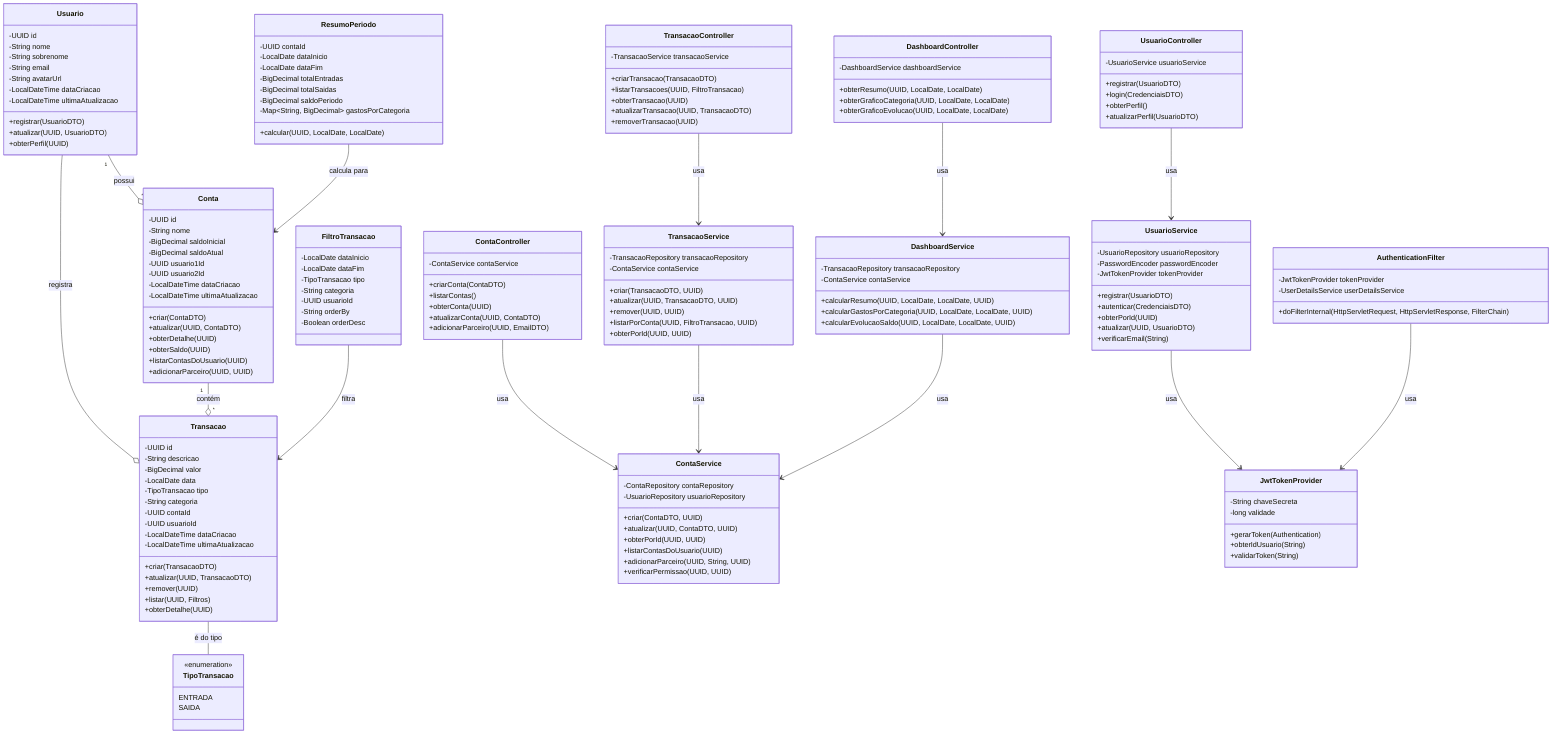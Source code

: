 classDiagram
    class Usuario {
        -UUID id
        -String nome
        -String sobrenome
        -String email
        -String avatarUrl
        -LocalDateTime dataCriacao
        -LocalDateTime ultimaAtualizacao
        +registrar(UsuarioDTO)
        +atualizar(UUID, UsuarioDTO)
        +obterPerfil(UUID)
    }

    class Conta {
        -UUID id
        -String nome
        -BigDecimal saldoInicial
        -BigDecimal saldoAtual
        -UUID usuario1Id
        -UUID usuario2Id
        -LocalDateTime dataCriacao
        -LocalDateTime ultimaAtualizacao
        +criar(ContaDTO)
        +atualizar(UUID, ContaDTO)
        +obterDetalhe(UUID)
        +obterSaldo(UUID)
        +listarContasDoUsuario(UUID)
        +adicionarParceiro(UUID, UUID)
    }

    class Transacao {
        -UUID id
        -String descricao
        -BigDecimal valor
        -LocalDate data
        -TipoTransacao tipo
        -String categoria
        -UUID contaId
        -UUID usuarioId
        -LocalDateTime dataCriacao
        -LocalDateTime ultimaAtualizacao
        +criar(TransacaoDTO)
        +atualizar(UUID, TransacaoDTO)
        +remover(UUID)
        +listar(UUID, Filtros)
        +obterDetalhe(UUID)
    }

    class TipoTransacao {
        <<enumeration>>
        ENTRADA
        SAIDA
    }

    class ResumoPeriodo {
        -UUID contaId
        -LocalDate dataInicio
        -LocalDate dataFim
        -BigDecimal totalEntradas
        -BigDecimal totalSaidas
        -BigDecimal saldoPeriodo
        -Map~String, BigDecimal~ gastosPorCategoria
        +calcular(UUID, LocalDate, LocalDate)
    }

    class FiltroTransacao {
        -LocalDate dataInicio
        -LocalDate dataFim
        -TipoTransacao tipo
        -String categoria
        -UUID usuarioId
        -String orderBy
        -Boolean orderDesc
    }

    class UsuarioController {
        -UsuarioService usuarioService
        +registrar(UsuarioDTO)
        +login(CredenciaisDTO)
        +obterPerfil()
        +atualizarPerfil(UsuarioDTO)
    }

    class ContaController {
        -ContaService contaService
        +criarConta(ContaDTO)
        +listarContas()
        +obterConta(UUID)
        +atualizarConta(UUID, ContaDTO)
        +adicionarParceiro(UUID, EmailDTO)
    }

    class TransacaoController {
        -TransacaoService transacaoService
        +criarTransacao(TransacaoDTO)
        +listarTransacoes(UUID, FiltroTransacao)
        +obterTransacao(UUID)
        +atualizarTransacao(UUID, TransacaoDTO)
        +removerTransacao(UUID)
    }

    class DashboardController {
        -DashboardService dashboardService
        +obterResumo(UUID, LocalDate, LocalDate)
        +obterGraficoCategoria(UUID, LocalDate, LocalDate)
        +obterGraficoEvolucao(UUID, LocalDate, LocalDate)
    }

    class UsuarioService {
        -UsuarioRepository usuarioRepository
        -PasswordEncoder passwordEncoder
        -JwtTokenProvider tokenProvider
        +registrar(UsuarioDTO)
        +autenticar(CredenciaisDTO)
        +obterPorId(UUID)
        +atualizar(UUID, UsuarioDTO)
        +verificarEmail(String)
    }

    class ContaService {
        -ContaRepository contaRepository
        -UsuarioRepository usuarioRepository
        +criar(ContaDTO, UUID)
        +atualizar(UUID, ContaDTO, UUID)
        +obterPorId(UUID, UUID)
        +listarContasDoUsuario(UUID)
        +adicionarParceiro(UUID, String, UUID)
        +verificarPermissao(UUID, UUID)
    }

    class TransacaoService {
        -TransacaoRepository transacaoRepository
        -ContaService contaService
        +criar(TransacaoDTO, UUID)
        +atualizar(UUID, TransacaoDTO, UUID)
        +remover(UUID, UUID)
        +listarPorConta(UUID, FiltroTransacao, UUID)
        +obterPorId(UUID, UUID)
    }

    class DashboardService {
        -TransacaoRepository transacaoRepository
        -ContaService contaService
        +calcularResumo(UUID, LocalDate, LocalDate, UUID)
        +calcularGastosPorCategoria(UUID, LocalDate, LocalDate, UUID)
        +calcularEvolucaoSaldo(UUID, LocalDate, LocalDate, UUID)
    }

    class JwtTokenProvider {
        -String chaveSecreta
        -long validade
        +gerarToken(Authentication)
        +obterIdUsuario(String)
        +validarToken(String)
    }
    
    class AuthenticationFilter {
        -JwtTokenProvider tokenProvider
        -UserDetailsService userDetailsService
        +doFilterInternal(HttpServletRequest, HttpServletResponse, FilterChain)
    }

    Usuario --o Transacao : registra
    Usuario "1" --o "*" Conta : possui
    Conta "1" --o "*" Transacao : contém
    Transacao -- TipoTransacao : é do tipo
    
    ResumoPeriodo --> Conta : calcula para
    FiltroTransacao --> Transacao : filtra
    
    UsuarioController --> UsuarioService : usa
    ContaController --> ContaService : usa
    TransacaoController --> TransacaoService : usa
    DashboardController --> DashboardService : usa
    
    UsuarioService --> JwtTokenProvider : usa
    AuthenticationFilter --> JwtTokenProvider : usa
    TransacaoService --> ContaService : usa
    DashboardService --> ContaService : usa